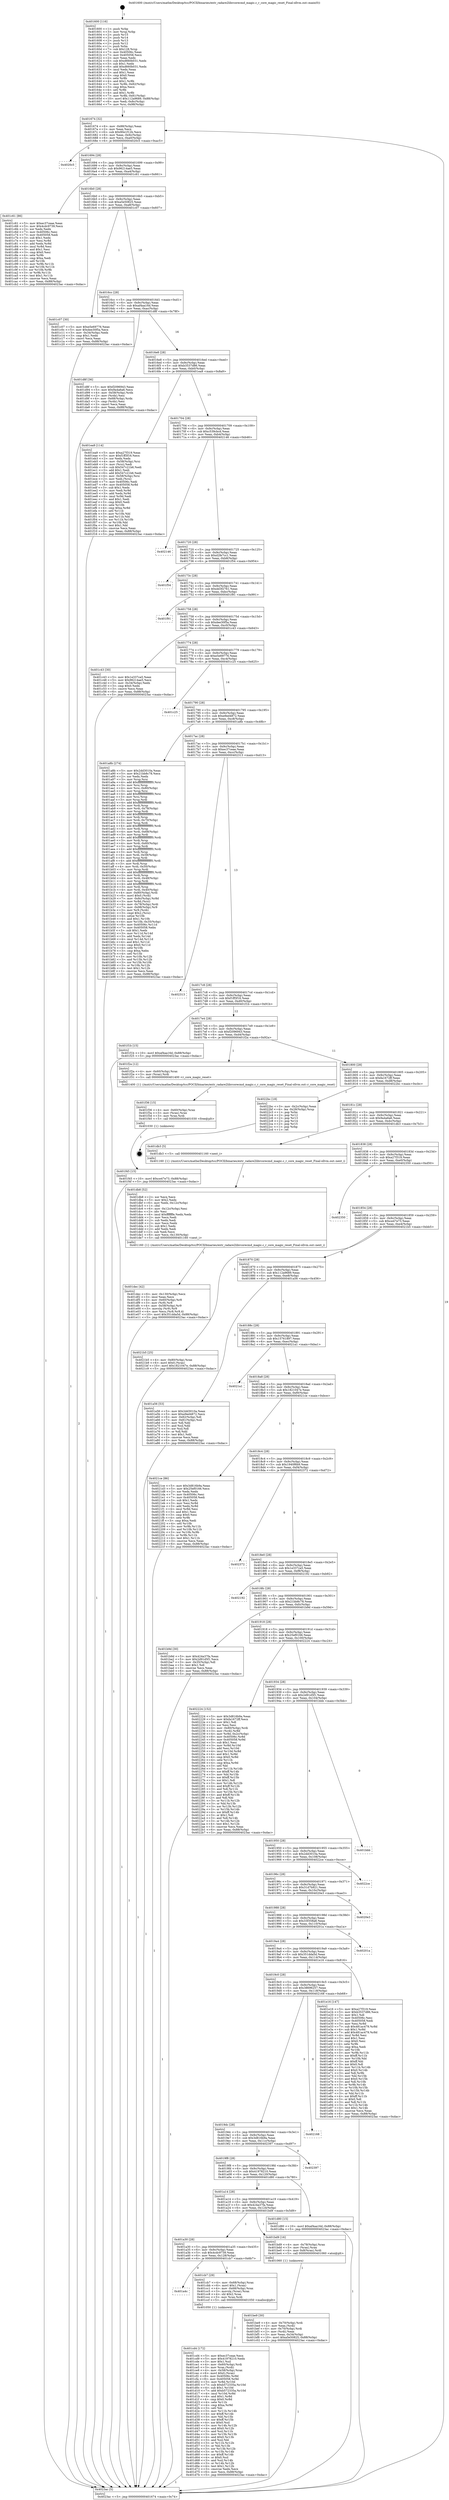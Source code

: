digraph "0x401600" {
  label = "0x401600 (/mnt/c/Users/mathe/Desktop/tcc/POCII/binaries/extr_radare2librcorecmd_magic.c_r_core_magic_reset_Final-ollvm.out::main(0))"
  labelloc = "t"
  node[shape=record]

  Entry [label="",width=0.3,height=0.3,shape=circle,fillcolor=black,style=filled]
  "0x401674" [label="{
     0x401674 [32]\l
     | [instrs]\l
     &nbsp;&nbsp;0x401674 \<+6\>: mov -0x88(%rbp),%eax\l
     &nbsp;&nbsp;0x40167a \<+2\>: mov %eax,%ecx\l
     &nbsp;&nbsp;0x40167c \<+6\>: sub $0x90e1f12b,%ecx\l
     &nbsp;&nbsp;0x401682 \<+6\>: mov %eax,-0x9c(%rbp)\l
     &nbsp;&nbsp;0x401688 \<+6\>: mov %ecx,-0xa0(%rbp)\l
     &nbsp;&nbsp;0x40168e \<+6\>: je 00000000004020c5 \<main+0xac5\>\l
  }"]
  "0x4020c5" [label="{
     0x4020c5\l
  }", style=dashed]
  "0x401694" [label="{
     0x401694 [28]\l
     | [instrs]\l
     &nbsp;&nbsp;0x401694 \<+5\>: jmp 0000000000401699 \<main+0x99\>\l
     &nbsp;&nbsp;0x401699 \<+6\>: mov -0x9c(%rbp),%eax\l
     &nbsp;&nbsp;0x40169f \<+5\>: sub $0x96214ae5,%eax\l
     &nbsp;&nbsp;0x4016a4 \<+6\>: mov %eax,-0xa4(%rbp)\l
     &nbsp;&nbsp;0x4016aa \<+6\>: je 0000000000401c61 \<main+0x661\>\l
  }"]
  Exit [label="",width=0.3,height=0.3,shape=circle,fillcolor=black,style=filled,peripheries=2]
  "0x401c61" [label="{
     0x401c61 [86]\l
     | [instrs]\l
     &nbsp;&nbsp;0x401c61 \<+5\>: mov $0xec37ceae,%eax\l
     &nbsp;&nbsp;0x401c66 \<+5\>: mov $0x4cdc9739,%ecx\l
     &nbsp;&nbsp;0x401c6b \<+2\>: xor %edx,%edx\l
     &nbsp;&nbsp;0x401c6d \<+7\>: mov 0x40506c,%esi\l
     &nbsp;&nbsp;0x401c74 \<+7\>: mov 0x405058,%edi\l
     &nbsp;&nbsp;0x401c7b \<+3\>: sub $0x1,%edx\l
     &nbsp;&nbsp;0x401c7e \<+3\>: mov %esi,%r8d\l
     &nbsp;&nbsp;0x401c81 \<+3\>: add %edx,%r8d\l
     &nbsp;&nbsp;0x401c84 \<+4\>: imul %r8d,%esi\l
     &nbsp;&nbsp;0x401c88 \<+3\>: and $0x1,%esi\l
     &nbsp;&nbsp;0x401c8b \<+3\>: cmp $0x0,%esi\l
     &nbsp;&nbsp;0x401c8e \<+4\>: sete %r9b\l
     &nbsp;&nbsp;0x401c92 \<+3\>: cmp $0xa,%edi\l
     &nbsp;&nbsp;0x401c95 \<+4\>: setl %r10b\l
     &nbsp;&nbsp;0x401c99 \<+3\>: mov %r9b,%r11b\l
     &nbsp;&nbsp;0x401c9c \<+3\>: and %r10b,%r11b\l
     &nbsp;&nbsp;0x401c9f \<+3\>: xor %r10b,%r9b\l
     &nbsp;&nbsp;0x401ca2 \<+3\>: or %r9b,%r11b\l
     &nbsp;&nbsp;0x401ca5 \<+4\>: test $0x1,%r11b\l
     &nbsp;&nbsp;0x401ca9 \<+3\>: cmovne %ecx,%eax\l
     &nbsp;&nbsp;0x401cac \<+6\>: mov %eax,-0x88(%rbp)\l
     &nbsp;&nbsp;0x401cb2 \<+5\>: jmp 00000000004023ac \<main+0xdac\>\l
  }"]
  "0x4016b0" [label="{
     0x4016b0 [28]\l
     | [instrs]\l
     &nbsp;&nbsp;0x4016b0 \<+5\>: jmp 00000000004016b5 \<main+0xb5\>\l
     &nbsp;&nbsp;0x4016b5 \<+6\>: mov -0x9c(%rbp),%eax\l
     &nbsp;&nbsp;0x4016bb \<+5\>: sub $0xa5e50825,%eax\l
     &nbsp;&nbsp;0x4016c0 \<+6\>: mov %eax,-0xa8(%rbp)\l
     &nbsp;&nbsp;0x4016c6 \<+6\>: je 0000000000401c07 \<main+0x607\>\l
  }"]
  "0x401f45" [label="{
     0x401f45 [15]\l
     | [instrs]\l
     &nbsp;&nbsp;0x401f45 \<+10\>: movl $0xce47e73,-0x88(%rbp)\l
     &nbsp;&nbsp;0x401f4f \<+5\>: jmp 00000000004023ac \<main+0xdac\>\l
  }"]
  "0x401c07" [label="{
     0x401c07 [30]\l
     | [instrs]\l
     &nbsp;&nbsp;0x401c07 \<+5\>: mov $0xe5e69776,%eax\l
     &nbsp;&nbsp;0x401c0c \<+5\>: mov $0xdee30f5a,%ecx\l
     &nbsp;&nbsp;0x401c11 \<+3\>: mov -0x34(%rbp),%edx\l
     &nbsp;&nbsp;0x401c14 \<+3\>: cmp $0x1,%edx\l
     &nbsp;&nbsp;0x401c17 \<+3\>: cmovl %ecx,%eax\l
     &nbsp;&nbsp;0x401c1a \<+6\>: mov %eax,-0x88(%rbp)\l
     &nbsp;&nbsp;0x401c20 \<+5\>: jmp 00000000004023ac \<main+0xdac\>\l
  }"]
  "0x4016cc" [label="{
     0x4016cc [28]\l
     | [instrs]\l
     &nbsp;&nbsp;0x4016cc \<+5\>: jmp 00000000004016d1 \<main+0xd1\>\l
     &nbsp;&nbsp;0x4016d1 \<+6\>: mov -0x9c(%rbp),%eax\l
     &nbsp;&nbsp;0x4016d7 \<+5\>: sub $0xaf4aa16d,%eax\l
     &nbsp;&nbsp;0x4016dc \<+6\>: mov %eax,-0xac(%rbp)\l
     &nbsp;&nbsp;0x4016e2 \<+6\>: je 0000000000401d8f \<main+0x78f\>\l
  }"]
  "0x401f36" [label="{
     0x401f36 [15]\l
     | [instrs]\l
     &nbsp;&nbsp;0x401f36 \<+4\>: mov -0x60(%rbp),%rax\l
     &nbsp;&nbsp;0x401f3a \<+3\>: mov (%rax),%rax\l
     &nbsp;&nbsp;0x401f3d \<+3\>: mov %rax,%rdi\l
     &nbsp;&nbsp;0x401f40 \<+5\>: call 0000000000401030 \<free@plt\>\l
     | [calls]\l
     &nbsp;&nbsp;0x401030 \{1\} (unknown)\l
  }"]
  "0x401d8f" [label="{
     0x401d8f [36]\l
     | [instrs]\l
     &nbsp;&nbsp;0x401d8f \<+5\>: mov $0xf2096943,%eax\l
     &nbsp;&nbsp;0x401d94 \<+5\>: mov $0x9a4a6a6,%ecx\l
     &nbsp;&nbsp;0x401d99 \<+4\>: mov -0x58(%rbp),%rdx\l
     &nbsp;&nbsp;0x401d9d \<+2\>: mov (%rdx),%esi\l
     &nbsp;&nbsp;0x401d9f \<+4\>: mov -0x68(%rbp),%rdx\l
     &nbsp;&nbsp;0x401da3 \<+2\>: cmp (%rdx),%esi\l
     &nbsp;&nbsp;0x401da5 \<+3\>: cmovl %ecx,%eax\l
     &nbsp;&nbsp;0x401da8 \<+6\>: mov %eax,-0x88(%rbp)\l
     &nbsp;&nbsp;0x401dae \<+5\>: jmp 00000000004023ac \<main+0xdac\>\l
  }"]
  "0x4016e8" [label="{
     0x4016e8 [28]\l
     | [instrs]\l
     &nbsp;&nbsp;0x4016e8 \<+5\>: jmp 00000000004016ed \<main+0xed\>\l
     &nbsp;&nbsp;0x4016ed \<+6\>: mov -0x9c(%rbp),%eax\l
     &nbsp;&nbsp;0x4016f3 \<+5\>: sub $0xb3537d86,%eax\l
     &nbsp;&nbsp;0x4016f8 \<+6\>: mov %eax,-0xb0(%rbp)\l
     &nbsp;&nbsp;0x4016fe \<+6\>: je 0000000000401ea9 \<main+0x8a9\>\l
  }"]
  "0x401dec" [label="{
     0x401dec [42]\l
     | [instrs]\l
     &nbsp;&nbsp;0x401dec \<+6\>: mov -0x130(%rbp),%ecx\l
     &nbsp;&nbsp;0x401df2 \<+3\>: imul %eax,%ecx\l
     &nbsp;&nbsp;0x401df5 \<+4\>: mov -0x60(%rbp),%r8\l
     &nbsp;&nbsp;0x401df9 \<+3\>: mov (%r8),%r8\l
     &nbsp;&nbsp;0x401dfc \<+4\>: mov -0x58(%rbp),%r9\l
     &nbsp;&nbsp;0x401e00 \<+3\>: movslq (%r9),%r9\l
     &nbsp;&nbsp;0x401e03 \<+4\>: mov %ecx,(%r8,%r9,4)\l
     &nbsp;&nbsp;0x401e07 \<+10\>: movl $0x351dda5d,-0x88(%rbp)\l
     &nbsp;&nbsp;0x401e11 \<+5\>: jmp 00000000004023ac \<main+0xdac\>\l
  }"]
  "0x401ea9" [label="{
     0x401ea9 [114]\l
     | [instrs]\l
     &nbsp;&nbsp;0x401ea9 \<+5\>: mov $0xa27f319,%eax\l
     &nbsp;&nbsp;0x401eae \<+5\>: mov $0xf1ff3f16,%ecx\l
     &nbsp;&nbsp;0x401eb3 \<+2\>: xor %edx,%edx\l
     &nbsp;&nbsp;0x401eb5 \<+4\>: mov -0x58(%rbp),%rsi\l
     &nbsp;&nbsp;0x401eb9 \<+2\>: mov (%rsi),%edi\l
     &nbsp;&nbsp;0x401ebb \<+6\>: sub $0x547c21b6,%edi\l
     &nbsp;&nbsp;0x401ec1 \<+3\>: add $0x1,%edi\l
     &nbsp;&nbsp;0x401ec4 \<+6\>: add $0x547c21b6,%edi\l
     &nbsp;&nbsp;0x401eca \<+4\>: mov -0x58(%rbp),%rsi\l
     &nbsp;&nbsp;0x401ece \<+2\>: mov %edi,(%rsi)\l
     &nbsp;&nbsp;0x401ed0 \<+7\>: mov 0x40506c,%edi\l
     &nbsp;&nbsp;0x401ed7 \<+8\>: mov 0x405058,%r8d\l
     &nbsp;&nbsp;0x401edf \<+3\>: sub $0x1,%edx\l
     &nbsp;&nbsp;0x401ee2 \<+3\>: mov %edi,%r9d\l
     &nbsp;&nbsp;0x401ee5 \<+3\>: add %edx,%r9d\l
     &nbsp;&nbsp;0x401ee8 \<+4\>: imul %r9d,%edi\l
     &nbsp;&nbsp;0x401eec \<+3\>: and $0x1,%edi\l
     &nbsp;&nbsp;0x401eef \<+3\>: cmp $0x0,%edi\l
     &nbsp;&nbsp;0x401ef2 \<+4\>: sete %r10b\l
     &nbsp;&nbsp;0x401ef6 \<+4\>: cmp $0xa,%r8d\l
     &nbsp;&nbsp;0x401efa \<+4\>: setl %r11b\l
     &nbsp;&nbsp;0x401efe \<+3\>: mov %r10b,%bl\l
     &nbsp;&nbsp;0x401f01 \<+3\>: and %r11b,%bl\l
     &nbsp;&nbsp;0x401f04 \<+3\>: xor %r11b,%r10b\l
     &nbsp;&nbsp;0x401f07 \<+3\>: or %r10b,%bl\l
     &nbsp;&nbsp;0x401f0a \<+3\>: test $0x1,%bl\l
     &nbsp;&nbsp;0x401f0d \<+3\>: cmovne %ecx,%eax\l
     &nbsp;&nbsp;0x401f10 \<+6\>: mov %eax,-0x88(%rbp)\l
     &nbsp;&nbsp;0x401f16 \<+5\>: jmp 00000000004023ac \<main+0xdac\>\l
  }"]
  "0x401704" [label="{
     0x401704 [28]\l
     | [instrs]\l
     &nbsp;&nbsp;0x401704 \<+5\>: jmp 0000000000401709 \<main+0x109\>\l
     &nbsp;&nbsp;0x401709 \<+6\>: mov -0x9c(%rbp),%eax\l
     &nbsp;&nbsp;0x40170f \<+5\>: sub $0xc539cbcd,%eax\l
     &nbsp;&nbsp;0x401714 \<+6\>: mov %eax,-0xb4(%rbp)\l
     &nbsp;&nbsp;0x40171a \<+6\>: je 0000000000402146 \<main+0xb46\>\l
  }"]
  "0x401db8" [label="{
     0x401db8 [52]\l
     | [instrs]\l
     &nbsp;&nbsp;0x401db8 \<+2\>: xor %ecx,%ecx\l
     &nbsp;&nbsp;0x401dba \<+5\>: mov $0x2,%edx\l
     &nbsp;&nbsp;0x401dbf \<+6\>: mov %edx,-0x12c(%rbp)\l
     &nbsp;&nbsp;0x401dc5 \<+1\>: cltd\l
     &nbsp;&nbsp;0x401dc6 \<+6\>: mov -0x12c(%rbp),%esi\l
     &nbsp;&nbsp;0x401dcc \<+2\>: idiv %esi\l
     &nbsp;&nbsp;0x401dce \<+6\>: imul $0xfffffffe,%edx,%edx\l
     &nbsp;&nbsp;0x401dd4 \<+2\>: mov %ecx,%edi\l
     &nbsp;&nbsp;0x401dd6 \<+2\>: sub %edx,%edi\l
     &nbsp;&nbsp;0x401dd8 \<+2\>: mov %ecx,%edx\l
     &nbsp;&nbsp;0x401dda \<+3\>: sub $0x1,%edx\l
     &nbsp;&nbsp;0x401ddd \<+2\>: add %edx,%edi\l
     &nbsp;&nbsp;0x401ddf \<+2\>: sub %edi,%ecx\l
     &nbsp;&nbsp;0x401de1 \<+6\>: mov %ecx,-0x130(%rbp)\l
     &nbsp;&nbsp;0x401de7 \<+5\>: call 0000000000401160 \<next_i\>\l
     | [calls]\l
     &nbsp;&nbsp;0x401160 \{1\} (/mnt/c/Users/mathe/Desktop/tcc/POCII/binaries/extr_radare2librcorecmd_magic.c_r_core_magic_reset_Final-ollvm.out::next_i)\l
  }"]
  "0x402146" [label="{
     0x402146\l
  }", style=dashed]
  "0x401720" [label="{
     0x401720 [28]\l
     | [instrs]\l
     &nbsp;&nbsp;0x401720 \<+5\>: jmp 0000000000401725 \<main+0x125\>\l
     &nbsp;&nbsp;0x401725 \<+6\>: mov -0x9c(%rbp),%eax\l
     &nbsp;&nbsp;0x40172b \<+5\>: sub $0xd2fe7cc1,%eax\l
     &nbsp;&nbsp;0x401730 \<+6\>: mov %eax,-0xb8(%rbp)\l
     &nbsp;&nbsp;0x401736 \<+6\>: je 0000000000401f54 \<main+0x954\>\l
  }"]
  "0x401cd4" [label="{
     0x401cd4 [172]\l
     | [instrs]\l
     &nbsp;&nbsp;0x401cd4 \<+5\>: mov $0xec37ceae,%ecx\l
     &nbsp;&nbsp;0x401cd9 \<+5\>: mov $0x41978210,%edx\l
     &nbsp;&nbsp;0x401cde \<+3\>: mov $0x1,%sil\l
     &nbsp;&nbsp;0x401ce1 \<+4\>: mov -0x60(%rbp),%rdi\l
     &nbsp;&nbsp;0x401ce5 \<+3\>: mov %rax,(%rdi)\l
     &nbsp;&nbsp;0x401ce8 \<+4\>: mov -0x58(%rbp),%rax\l
     &nbsp;&nbsp;0x401cec \<+6\>: movl $0x0,(%rax)\l
     &nbsp;&nbsp;0x401cf2 \<+8\>: mov 0x40506c,%r8d\l
     &nbsp;&nbsp;0x401cfa \<+8\>: mov 0x405058,%r9d\l
     &nbsp;&nbsp;0x401d02 \<+3\>: mov %r8d,%r10d\l
     &nbsp;&nbsp;0x401d05 \<+7\>: sub $0xb572335a,%r10d\l
     &nbsp;&nbsp;0x401d0c \<+4\>: sub $0x1,%r10d\l
     &nbsp;&nbsp;0x401d10 \<+7\>: add $0xb572335a,%r10d\l
     &nbsp;&nbsp;0x401d17 \<+4\>: imul %r10d,%r8d\l
     &nbsp;&nbsp;0x401d1b \<+4\>: and $0x1,%r8d\l
     &nbsp;&nbsp;0x401d1f \<+4\>: cmp $0x0,%r8d\l
     &nbsp;&nbsp;0x401d23 \<+4\>: sete %r11b\l
     &nbsp;&nbsp;0x401d27 \<+4\>: cmp $0xa,%r9d\l
     &nbsp;&nbsp;0x401d2b \<+3\>: setl %bl\l
     &nbsp;&nbsp;0x401d2e \<+3\>: mov %r11b,%r14b\l
     &nbsp;&nbsp;0x401d31 \<+4\>: xor $0xff,%r14b\l
     &nbsp;&nbsp;0x401d35 \<+3\>: mov %bl,%r15b\l
     &nbsp;&nbsp;0x401d38 \<+4\>: xor $0xff,%r15b\l
     &nbsp;&nbsp;0x401d3c \<+4\>: xor $0x0,%sil\l
     &nbsp;&nbsp;0x401d40 \<+3\>: mov %r14b,%r12b\l
     &nbsp;&nbsp;0x401d43 \<+4\>: and $0x0,%r12b\l
     &nbsp;&nbsp;0x401d47 \<+3\>: and %sil,%r11b\l
     &nbsp;&nbsp;0x401d4a \<+3\>: mov %r15b,%r13b\l
     &nbsp;&nbsp;0x401d4d \<+4\>: and $0x0,%r13b\l
     &nbsp;&nbsp;0x401d51 \<+3\>: and %sil,%bl\l
     &nbsp;&nbsp;0x401d54 \<+3\>: or %r11b,%r12b\l
     &nbsp;&nbsp;0x401d57 \<+3\>: or %bl,%r13b\l
     &nbsp;&nbsp;0x401d5a \<+3\>: xor %r13b,%r12b\l
     &nbsp;&nbsp;0x401d5d \<+3\>: or %r15b,%r14b\l
     &nbsp;&nbsp;0x401d60 \<+4\>: xor $0xff,%r14b\l
     &nbsp;&nbsp;0x401d64 \<+4\>: or $0x0,%sil\l
     &nbsp;&nbsp;0x401d68 \<+3\>: and %sil,%r14b\l
     &nbsp;&nbsp;0x401d6b \<+3\>: or %r14b,%r12b\l
     &nbsp;&nbsp;0x401d6e \<+4\>: test $0x1,%r12b\l
     &nbsp;&nbsp;0x401d72 \<+3\>: cmovne %edx,%ecx\l
     &nbsp;&nbsp;0x401d75 \<+6\>: mov %ecx,-0x88(%rbp)\l
     &nbsp;&nbsp;0x401d7b \<+5\>: jmp 00000000004023ac \<main+0xdac\>\l
  }"]
  "0x401f54" [label="{
     0x401f54\l
  }", style=dashed]
  "0x40173c" [label="{
     0x40173c [28]\l
     | [instrs]\l
     &nbsp;&nbsp;0x40173c \<+5\>: jmp 0000000000401741 \<main+0x141\>\l
     &nbsp;&nbsp;0x401741 \<+6\>: mov -0x9c(%rbp),%eax\l
     &nbsp;&nbsp;0x401747 \<+5\>: sub $0xdd3f2761,%eax\l
     &nbsp;&nbsp;0x40174c \<+6\>: mov %eax,-0xbc(%rbp)\l
     &nbsp;&nbsp;0x401752 \<+6\>: je 0000000000401f91 \<main+0x991\>\l
  }"]
  "0x401a4c" [label="{
     0x401a4c\l
  }", style=dashed]
  "0x401f91" [label="{
     0x401f91\l
  }", style=dashed]
  "0x401758" [label="{
     0x401758 [28]\l
     | [instrs]\l
     &nbsp;&nbsp;0x401758 \<+5\>: jmp 000000000040175d \<main+0x15d\>\l
     &nbsp;&nbsp;0x40175d \<+6\>: mov -0x9c(%rbp),%eax\l
     &nbsp;&nbsp;0x401763 \<+5\>: sub $0xdee30f5a,%eax\l
     &nbsp;&nbsp;0x401768 \<+6\>: mov %eax,-0xc0(%rbp)\l
     &nbsp;&nbsp;0x40176e \<+6\>: je 0000000000401c43 \<main+0x643\>\l
  }"]
  "0x401cb7" [label="{
     0x401cb7 [29]\l
     | [instrs]\l
     &nbsp;&nbsp;0x401cb7 \<+4\>: mov -0x68(%rbp),%rax\l
     &nbsp;&nbsp;0x401cbb \<+6\>: movl $0x1,(%rax)\l
     &nbsp;&nbsp;0x401cc1 \<+4\>: mov -0x68(%rbp),%rax\l
     &nbsp;&nbsp;0x401cc5 \<+3\>: movslq (%rax),%rax\l
     &nbsp;&nbsp;0x401cc8 \<+4\>: shl $0x2,%rax\l
     &nbsp;&nbsp;0x401ccc \<+3\>: mov %rax,%rdi\l
     &nbsp;&nbsp;0x401ccf \<+5\>: call 0000000000401050 \<malloc@plt\>\l
     | [calls]\l
     &nbsp;&nbsp;0x401050 \{1\} (unknown)\l
  }"]
  "0x401c43" [label="{
     0x401c43 [30]\l
     | [instrs]\l
     &nbsp;&nbsp;0x401c43 \<+5\>: mov $0x1e337ca5,%eax\l
     &nbsp;&nbsp;0x401c48 \<+5\>: mov $0x96214ae5,%ecx\l
     &nbsp;&nbsp;0x401c4d \<+3\>: mov -0x34(%rbp),%edx\l
     &nbsp;&nbsp;0x401c50 \<+3\>: cmp $0x0,%edx\l
     &nbsp;&nbsp;0x401c53 \<+3\>: cmove %ecx,%eax\l
     &nbsp;&nbsp;0x401c56 \<+6\>: mov %eax,-0x88(%rbp)\l
     &nbsp;&nbsp;0x401c5c \<+5\>: jmp 00000000004023ac \<main+0xdac\>\l
  }"]
  "0x401774" [label="{
     0x401774 [28]\l
     | [instrs]\l
     &nbsp;&nbsp;0x401774 \<+5\>: jmp 0000000000401779 \<main+0x179\>\l
     &nbsp;&nbsp;0x401779 \<+6\>: mov -0x9c(%rbp),%eax\l
     &nbsp;&nbsp;0x40177f \<+5\>: sub $0xe5e69776,%eax\l
     &nbsp;&nbsp;0x401784 \<+6\>: mov %eax,-0xc4(%rbp)\l
     &nbsp;&nbsp;0x40178a \<+6\>: je 0000000000401c25 \<main+0x625\>\l
  }"]
  "0x401be9" [label="{
     0x401be9 [30]\l
     | [instrs]\l
     &nbsp;&nbsp;0x401be9 \<+4\>: mov -0x70(%rbp),%rdi\l
     &nbsp;&nbsp;0x401bed \<+2\>: mov %eax,(%rdi)\l
     &nbsp;&nbsp;0x401bef \<+4\>: mov -0x70(%rbp),%rdi\l
     &nbsp;&nbsp;0x401bf3 \<+2\>: mov (%rdi),%eax\l
     &nbsp;&nbsp;0x401bf5 \<+3\>: mov %eax,-0x34(%rbp)\l
     &nbsp;&nbsp;0x401bf8 \<+10\>: movl $0xa5e50825,-0x88(%rbp)\l
     &nbsp;&nbsp;0x401c02 \<+5\>: jmp 00000000004023ac \<main+0xdac\>\l
  }"]
  "0x401c25" [label="{
     0x401c25\l
  }", style=dashed]
  "0x401790" [label="{
     0x401790 [28]\l
     | [instrs]\l
     &nbsp;&nbsp;0x401790 \<+5\>: jmp 0000000000401795 \<main+0x195\>\l
     &nbsp;&nbsp;0x401795 \<+6\>: mov -0x9c(%rbp),%eax\l
     &nbsp;&nbsp;0x40179b \<+5\>: sub $0xe9ed4872,%eax\l
     &nbsp;&nbsp;0x4017a0 \<+6\>: mov %eax,-0xc8(%rbp)\l
     &nbsp;&nbsp;0x4017a6 \<+6\>: je 0000000000401a8b \<main+0x48b\>\l
  }"]
  "0x401a30" [label="{
     0x401a30 [28]\l
     | [instrs]\l
     &nbsp;&nbsp;0x401a30 \<+5\>: jmp 0000000000401a35 \<main+0x435\>\l
     &nbsp;&nbsp;0x401a35 \<+6\>: mov -0x9c(%rbp),%eax\l
     &nbsp;&nbsp;0x401a3b \<+5\>: sub $0x4cdc9739,%eax\l
     &nbsp;&nbsp;0x401a40 \<+6\>: mov %eax,-0x128(%rbp)\l
     &nbsp;&nbsp;0x401a46 \<+6\>: je 0000000000401cb7 \<main+0x6b7\>\l
  }"]
  "0x401a8b" [label="{
     0x401a8b [274]\l
     | [instrs]\l
     &nbsp;&nbsp;0x401a8b \<+5\>: mov $0x2dd3010a,%eax\l
     &nbsp;&nbsp;0x401a90 \<+5\>: mov $0x21bb8c78,%ecx\l
     &nbsp;&nbsp;0x401a95 \<+2\>: xor %edx,%edx\l
     &nbsp;&nbsp;0x401a97 \<+3\>: mov %rsp,%rsi\l
     &nbsp;&nbsp;0x401a9a \<+4\>: add $0xfffffffffffffff0,%rsi\l
     &nbsp;&nbsp;0x401a9e \<+3\>: mov %rsi,%rsp\l
     &nbsp;&nbsp;0x401aa1 \<+4\>: mov %rsi,-0x80(%rbp)\l
     &nbsp;&nbsp;0x401aa5 \<+3\>: mov %rsp,%rsi\l
     &nbsp;&nbsp;0x401aa8 \<+4\>: add $0xfffffffffffffff0,%rsi\l
     &nbsp;&nbsp;0x401aac \<+3\>: mov %rsi,%rsp\l
     &nbsp;&nbsp;0x401aaf \<+3\>: mov %rsp,%rdi\l
     &nbsp;&nbsp;0x401ab2 \<+4\>: add $0xfffffffffffffff0,%rdi\l
     &nbsp;&nbsp;0x401ab6 \<+3\>: mov %rdi,%rsp\l
     &nbsp;&nbsp;0x401ab9 \<+4\>: mov %rdi,-0x78(%rbp)\l
     &nbsp;&nbsp;0x401abd \<+3\>: mov %rsp,%rdi\l
     &nbsp;&nbsp;0x401ac0 \<+4\>: add $0xfffffffffffffff0,%rdi\l
     &nbsp;&nbsp;0x401ac4 \<+3\>: mov %rdi,%rsp\l
     &nbsp;&nbsp;0x401ac7 \<+4\>: mov %rdi,-0x70(%rbp)\l
     &nbsp;&nbsp;0x401acb \<+3\>: mov %rsp,%rdi\l
     &nbsp;&nbsp;0x401ace \<+4\>: add $0xfffffffffffffff0,%rdi\l
     &nbsp;&nbsp;0x401ad2 \<+3\>: mov %rdi,%rsp\l
     &nbsp;&nbsp;0x401ad5 \<+4\>: mov %rdi,-0x68(%rbp)\l
     &nbsp;&nbsp;0x401ad9 \<+3\>: mov %rsp,%rdi\l
     &nbsp;&nbsp;0x401adc \<+4\>: add $0xfffffffffffffff0,%rdi\l
     &nbsp;&nbsp;0x401ae0 \<+3\>: mov %rdi,%rsp\l
     &nbsp;&nbsp;0x401ae3 \<+4\>: mov %rdi,-0x60(%rbp)\l
     &nbsp;&nbsp;0x401ae7 \<+3\>: mov %rsp,%rdi\l
     &nbsp;&nbsp;0x401aea \<+4\>: add $0xfffffffffffffff0,%rdi\l
     &nbsp;&nbsp;0x401aee \<+3\>: mov %rdi,%rsp\l
     &nbsp;&nbsp;0x401af1 \<+4\>: mov %rdi,-0x58(%rbp)\l
     &nbsp;&nbsp;0x401af5 \<+3\>: mov %rsp,%rdi\l
     &nbsp;&nbsp;0x401af8 \<+4\>: add $0xfffffffffffffff0,%rdi\l
     &nbsp;&nbsp;0x401afc \<+3\>: mov %rdi,%rsp\l
     &nbsp;&nbsp;0x401aff \<+4\>: mov %rdi,-0x50(%rbp)\l
     &nbsp;&nbsp;0x401b03 \<+3\>: mov %rsp,%rdi\l
     &nbsp;&nbsp;0x401b06 \<+4\>: add $0xfffffffffffffff0,%rdi\l
     &nbsp;&nbsp;0x401b0a \<+3\>: mov %rdi,%rsp\l
     &nbsp;&nbsp;0x401b0d \<+4\>: mov %rdi,-0x48(%rbp)\l
     &nbsp;&nbsp;0x401b11 \<+3\>: mov %rsp,%rdi\l
     &nbsp;&nbsp;0x401b14 \<+4\>: add $0xfffffffffffffff0,%rdi\l
     &nbsp;&nbsp;0x401b18 \<+3\>: mov %rdi,%rsp\l
     &nbsp;&nbsp;0x401b1b \<+4\>: mov %rdi,-0x40(%rbp)\l
     &nbsp;&nbsp;0x401b1f \<+4\>: mov -0x80(%rbp),%rdi\l
     &nbsp;&nbsp;0x401b23 \<+6\>: movl $0x0,(%rdi)\l
     &nbsp;&nbsp;0x401b29 \<+7\>: mov -0x8c(%rbp),%r8d\l
     &nbsp;&nbsp;0x401b30 \<+3\>: mov %r8d,(%rsi)\l
     &nbsp;&nbsp;0x401b33 \<+4\>: mov -0x78(%rbp),%rdi\l
     &nbsp;&nbsp;0x401b37 \<+7\>: mov -0x98(%rbp),%r9\l
     &nbsp;&nbsp;0x401b3e \<+3\>: mov %r9,(%rdi)\l
     &nbsp;&nbsp;0x401b41 \<+3\>: cmpl $0x2,(%rsi)\l
     &nbsp;&nbsp;0x401b44 \<+4\>: setne %r10b\l
     &nbsp;&nbsp;0x401b48 \<+4\>: and $0x1,%r10b\l
     &nbsp;&nbsp;0x401b4c \<+4\>: mov %r10b,-0x35(%rbp)\l
     &nbsp;&nbsp;0x401b50 \<+8\>: mov 0x40506c,%r11d\l
     &nbsp;&nbsp;0x401b58 \<+7\>: mov 0x405058,%ebx\l
     &nbsp;&nbsp;0x401b5f \<+3\>: sub $0x1,%edx\l
     &nbsp;&nbsp;0x401b62 \<+3\>: mov %r11d,%r14d\l
     &nbsp;&nbsp;0x401b65 \<+3\>: add %edx,%r14d\l
     &nbsp;&nbsp;0x401b68 \<+4\>: imul %r14d,%r11d\l
     &nbsp;&nbsp;0x401b6c \<+4\>: and $0x1,%r11d\l
     &nbsp;&nbsp;0x401b70 \<+4\>: cmp $0x0,%r11d\l
     &nbsp;&nbsp;0x401b74 \<+4\>: sete %r10b\l
     &nbsp;&nbsp;0x401b78 \<+3\>: cmp $0xa,%ebx\l
     &nbsp;&nbsp;0x401b7b \<+4\>: setl %r15b\l
     &nbsp;&nbsp;0x401b7f \<+3\>: mov %r10b,%r12b\l
     &nbsp;&nbsp;0x401b82 \<+3\>: and %r15b,%r12b\l
     &nbsp;&nbsp;0x401b85 \<+3\>: xor %r15b,%r10b\l
     &nbsp;&nbsp;0x401b88 \<+3\>: or %r10b,%r12b\l
     &nbsp;&nbsp;0x401b8b \<+4\>: test $0x1,%r12b\l
     &nbsp;&nbsp;0x401b8f \<+3\>: cmovne %ecx,%eax\l
     &nbsp;&nbsp;0x401b92 \<+6\>: mov %eax,-0x88(%rbp)\l
     &nbsp;&nbsp;0x401b98 \<+5\>: jmp 00000000004023ac \<main+0xdac\>\l
  }"]
  "0x4017ac" [label="{
     0x4017ac [28]\l
     | [instrs]\l
     &nbsp;&nbsp;0x4017ac \<+5\>: jmp 00000000004017b1 \<main+0x1b1\>\l
     &nbsp;&nbsp;0x4017b1 \<+6\>: mov -0x9c(%rbp),%eax\l
     &nbsp;&nbsp;0x4017b7 \<+5\>: sub $0xec37ceae,%eax\l
     &nbsp;&nbsp;0x4017bc \<+6\>: mov %eax,-0xcc(%rbp)\l
     &nbsp;&nbsp;0x4017c2 \<+6\>: je 0000000000402313 \<main+0xd13\>\l
  }"]
  "0x401bd9" [label="{
     0x401bd9 [16]\l
     | [instrs]\l
     &nbsp;&nbsp;0x401bd9 \<+4\>: mov -0x78(%rbp),%rax\l
     &nbsp;&nbsp;0x401bdd \<+3\>: mov (%rax),%rax\l
     &nbsp;&nbsp;0x401be0 \<+4\>: mov 0x8(%rax),%rdi\l
     &nbsp;&nbsp;0x401be4 \<+5\>: call 0000000000401060 \<atoi@plt\>\l
     | [calls]\l
     &nbsp;&nbsp;0x401060 \{1\} (unknown)\l
  }"]
  "0x402313" [label="{
     0x402313\l
  }", style=dashed]
  "0x4017c8" [label="{
     0x4017c8 [28]\l
     | [instrs]\l
     &nbsp;&nbsp;0x4017c8 \<+5\>: jmp 00000000004017cd \<main+0x1cd\>\l
     &nbsp;&nbsp;0x4017cd \<+6\>: mov -0x9c(%rbp),%eax\l
     &nbsp;&nbsp;0x4017d3 \<+5\>: sub $0xf1ff3f16,%eax\l
     &nbsp;&nbsp;0x4017d8 \<+6\>: mov %eax,-0xd0(%rbp)\l
     &nbsp;&nbsp;0x4017de \<+6\>: je 0000000000401f1b \<main+0x91b\>\l
  }"]
  "0x401a14" [label="{
     0x401a14 [28]\l
     | [instrs]\l
     &nbsp;&nbsp;0x401a14 \<+5\>: jmp 0000000000401a19 \<main+0x419\>\l
     &nbsp;&nbsp;0x401a19 \<+6\>: mov -0x9c(%rbp),%eax\l
     &nbsp;&nbsp;0x401a1f \<+5\>: sub $0x424a37fa,%eax\l
     &nbsp;&nbsp;0x401a24 \<+6\>: mov %eax,-0x124(%rbp)\l
     &nbsp;&nbsp;0x401a2a \<+6\>: je 0000000000401bd9 \<main+0x5d9\>\l
  }"]
  "0x401f1b" [label="{
     0x401f1b [15]\l
     | [instrs]\l
     &nbsp;&nbsp;0x401f1b \<+10\>: movl $0xaf4aa16d,-0x88(%rbp)\l
     &nbsp;&nbsp;0x401f25 \<+5\>: jmp 00000000004023ac \<main+0xdac\>\l
  }"]
  "0x4017e4" [label="{
     0x4017e4 [28]\l
     | [instrs]\l
     &nbsp;&nbsp;0x4017e4 \<+5\>: jmp 00000000004017e9 \<main+0x1e9\>\l
     &nbsp;&nbsp;0x4017e9 \<+6\>: mov -0x9c(%rbp),%eax\l
     &nbsp;&nbsp;0x4017ef \<+5\>: sub $0xf2096943,%eax\l
     &nbsp;&nbsp;0x4017f4 \<+6\>: mov %eax,-0xd4(%rbp)\l
     &nbsp;&nbsp;0x4017fa \<+6\>: je 0000000000401f2a \<main+0x92a\>\l
  }"]
  "0x401d80" [label="{
     0x401d80 [15]\l
     | [instrs]\l
     &nbsp;&nbsp;0x401d80 \<+10\>: movl $0xaf4aa16d,-0x88(%rbp)\l
     &nbsp;&nbsp;0x401d8a \<+5\>: jmp 00000000004023ac \<main+0xdac\>\l
  }"]
  "0x401f2a" [label="{
     0x401f2a [12]\l
     | [instrs]\l
     &nbsp;&nbsp;0x401f2a \<+4\>: mov -0x60(%rbp),%rax\l
     &nbsp;&nbsp;0x401f2e \<+3\>: mov (%rax),%rdi\l
     &nbsp;&nbsp;0x401f31 \<+5\>: call 0000000000401400 \<r_core_magic_reset\>\l
     | [calls]\l
     &nbsp;&nbsp;0x401400 \{1\} (/mnt/c/Users/mathe/Desktop/tcc/POCII/binaries/extr_radare2librcorecmd_magic.c_r_core_magic_reset_Final-ollvm.out::r_core_magic_reset)\l
  }"]
  "0x401800" [label="{
     0x401800 [28]\l
     | [instrs]\l
     &nbsp;&nbsp;0x401800 \<+5\>: jmp 0000000000401805 \<main+0x205\>\l
     &nbsp;&nbsp;0x401805 \<+6\>: mov -0x9c(%rbp),%eax\l
     &nbsp;&nbsp;0x40180b \<+5\>: sub $0xfa1672ff,%eax\l
     &nbsp;&nbsp;0x401810 \<+6\>: mov %eax,-0xd8(%rbp)\l
     &nbsp;&nbsp;0x401816 \<+6\>: je 00000000004022bc \<main+0xcbc\>\l
  }"]
  "0x4019f8" [label="{
     0x4019f8 [28]\l
     | [instrs]\l
     &nbsp;&nbsp;0x4019f8 \<+5\>: jmp 00000000004019fd \<main+0x3fd\>\l
     &nbsp;&nbsp;0x4019fd \<+6\>: mov -0x9c(%rbp),%eax\l
     &nbsp;&nbsp;0x401a03 \<+5\>: sub $0x41978210,%eax\l
     &nbsp;&nbsp;0x401a08 \<+6\>: mov %eax,-0x120(%rbp)\l
     &nbsp;&nbsp;0x401a0e \<+6\>: je 0000000000401d80 \<main+0x780\>\l
  }"]
  "0x4022bc" [label="{
     0x4022bc [18]\l
     | [instrs]\l
     &nbsp;&nbsp;0x4022bc \<+3\>: mov -0x2c(%rbp),%eax\l
     &nbsp;&nbsp;0x4022bf \<+4\>: lea -0x28(%rbp),%rsp\l
     &nbsp;&nbsp;0x4022c3 \<+1\>: pop %rbx\l
     &nbsp;&nbsp;0x4022c4 \<+2\>: pop %r12\l
     &nbsp;&nbsp;0x4022c6 \<+2\>: pop %r13\l
     &nbsp;&nbsp;0x4022c8 \<+2\>: pop %r14\l
     &nbsp;&nbsp;0x4022ca \<+2\>: pop %r15\l
     &nbsp;&nbsp;0x4022cc \<+1\>: pop %rbp\l
     &nbsp;&nbsp;0x4022cd \<+1\>: ret\l
  }"]
  "0x40181c" [label="{
     0x40181c [28]\l
     | [instrs]\l
     &nbsp;&nbsp;0x40181c \<+5\>: jmp 0000000000401821 \<main+0x221\>\l
     &nbsp;&nbsp;0x401821 \<+6\>: mov -0x9c(%rbp),%eax\l
     &nbsp;&nbsp;0x401827 \<+5\>: sub $0x9a4a6a6,%eax\l
     &nbsp;&nbsp;0x40182c \<+6\>: mov %eax,-0xdc(%rbp)\l
     &nbsp;&nbsp;0x401832 \<+6\>: je 0000000000401db3 \<main+0x7b3\>\l
  }"]
  "0x402397" [label="{
     0x402397\l
  }", style=dashed]
  "0x401db3" [label="{
     0x401db3 [5]\l
     | [instrs]\l
     &nbsp;&nbsp;0x401db3 \<+5\>: call 0000000000401160 \<next_i\>\l
     | [calls]\l
     &nbsp;&nbsp;0x401160 \{1\} (/mnt/c/Users/mathe/Desktop/tcc/POCII/binaries/extr_radare2librcorecmd_magic.c_r_core_magic_reset_Final-ollvm.out::next_i)\l
  }"]
  "0x401838" [label="{
     0x401838 [28]\l
     | [instrs]\l
     &nbsp;&nbsp;0x401838 \<+5\>: jmp 000000000040183d \<main+0x23d\>\l
     &nbsp;&nbsp;0x40183d \<+6\>: mov -0x9c(%rbp),%eax\l
     &nbsp;&nbsp;0x401843 \<+5\>: sub $0xa27f319,%eax\l
     &nbsp;&nbsp;0x401848 \<+6\>: mov %eax,-0xe0(%rbp)\l
     &nbsp;&nbsp;0x40184e \<+6\>: je 0000000000402350 \<main+0xd50\>\l
  }"]
  "0x4019dc" [label="{
     0x4019dc [28]\l
     | [instrs]\l
     &nbsp;&nbsp;0x4019dc \<+5\>: jmp 00000000004019e1 \<main+0x3e1\>\l
     &nbsp;&nbsp;0x4019e1 \<+6\>: mov -0x9c(%rbp),%eax\l
     &nbsp;&nbsp;0x4019e7 \<+5\>: sub $0x3d816b9a,%eax\l
     &nbsp;&nbsp;0x4019ec \<+6\>: mov %eax,-0x11c(%rbp)\l
     &nbsp;&nbsp;0x4019f2 \<+6\>: je 0000000000402397 \<main+0xd97\>\l
  }"]
  "0x402350" [label="{
     0x402350\l
  }", style=dashed]
  "0x401854" [label="{
     0x401854 [28]\l
     | [instrs]\l
     &nbsp;&nbsp;0x401854 \<+5\>: jmp 0000000000401859 \<main+0x259\>\l
     &nbsp;&nbsp;0x401859 \<+6\>: mov -0x9c(%rbp),%eax\l
     &nbsp;&nbsp;0x40185f \<+5\>: sub $0xce47e73,%eax\l
     &nbsp;&nbsp;0x401864 \<+6\>: mov %eax,-0xe4(%rbp)\l
     &nbsp;&nbsp;0x40186a \<+6\>: je 00000000004021b5 \<main+0xbb5\>\l
  }"]
  "0x402168" [label="{
     0x402168\l
  }", style=dashed]
  "0x4021b5" [label="{
     0x4021b5 [25]\l
     | [instrs]\l
     &nbsp;&nbsp;0x4021b5 \<+4\>: mov -0x80(%rbp),%rax\l
     &nbsp;&nbsp;0x4021b9 \<+6\>: movl $0x0,(%rax)\l
     &nbsp;&nbsp;0x4021bf \<+10\>: movl $0x1821047e,-0x88(%rbp)\l
     &nbsp;&nbsp;0x4021c9 \<+5\>: jmp 00000000004023ac \<main+0xdac\>\l
  }"]
  "0x401870" [label="{
     0x401870 [28]\l
     | [instrs]\l
     &nbsp;&nbsp;0x401870 \<+5\>: jmp 0000000000401875 \<main+0x275\>\l
     &nbsp;&nbsp;0x401875 \<+6\>: mov -0x9c(%rbp),%eax\l
     &nbsp;&nbsp;0x40187b \<+5\>: sub $0x112a9689,%eax\l
     &nbsp;&nbsp;0x401880 \<+6\>: mov %eax,-0xe8(%rbp)\l
     &nbsp;&nbsp;0x401886 \<+6\>: je 0000000000401a56 \<main+0x456\>\l
  }"]
  "0x4019c0" [label="{
     0x4019c0 [28]\l
     | [instrs]\l
     &nbsp;&nbsp;0x4019c0 \<+5\>: jmp 00000000004019c5 \<main+0x3c5\>\l
     &nbsp;&nbsp;0x4019c5 \<+6\>: mov -0x9c(%rbp),%eax\l
     &nbsp;&nbsp;0x4019cb \<+5\>: sub $0x38696257,%eax\l
     &nbsp;&nbsp;0x4019d0 \<+6\>: mov %eax,-0x118(%rbp)\l
     &nbsp;&nbsp;0x4019d6 \<+6\>: je 0000000000402168 \<main+0xb68\>\l
  }"]
  "0x401a56" [label="{
     0x401a56 [53]\l
     | [instrs]\l
     &nbsp;&nbsp;0x401a56 \<+5\>: mov $0x2dd3010a,%eax\l
     &nbsp;&nbsp;0x401a5b \<+5\>: mov $0xe9ed4872,%ecx\l
     &nbsp;&nbsp;0x401a60 \<+6\>: mov -0x82(%rbp),%dl\l
     &nbsp;&nbsp;0x401a66 \<+7\>: mov -0x81(%rbp),%sil\l
     &nbsp;&nbsp;0x401a6d \<+3\>: mov %dl,%dil\l
     &nbsp;&nbsp;0x401a70 \<+3\>: and %sil,%dil\l
     &nbsp;&nbsp;0x401a73 \<+3\>: xor %sil,%dl\l
     &nbsp;&nbsp;0x401a76 \<+3\>: or %dl,%dil\l
     &nbsp;&nbsp;0x401a79 \<+4\>: test $0x1,%dil\l
     &nbsp;&nbsp;0x401a7d \<+3\>: cmovne %ecx,%eax\l
     &nbsp;&nbsp;0x401a80 \<+6\>: mov %eax,-0x88(%rbp)\l
     &nbsp;&nbsp;0x401a86 \<+5\>: jmp 00000000004023ac \<main+0xdac\>\l
  }"]
  "0x40188c" [label="{
     0x40188c [28]\l
     | [instrs]\l
     &nbsp;&nbsp;0x40188c \<+5\>: jmp 0000000000401891 \<main+0x291\>\l
     &nbsp;&nbsp;0x401891 \<+6\>: mov -0x9c(%rbp),%eax\l
     &nbsp;&nbsp;0x401897 \<+5\>: sub $0x15761897,%eax\l
     &nbsp;&nbsp;0x40189c \<+6\>: mov %eax,-0xec(%rbp)\l
     &nbsp;&nbsp;0x4018a2 \<+6\>: je 00000000004021a1 \<main+0xba1\>\l
  }"]
  "0x4023ac" [label="{
     0x4023ac [5]\l
     | [instrs]\l
     &nbsp;&nbsp;0x4023ac \<+5\>: jmp 0000000000401674 \<main+0x74\>\l
  }"]
  "0x401600" [label="{
     0x401600 [116]\l
     | [instrs]\l
     &nbsp;&nbsp;0x401600 \<+1\>: push %rbp\l
     &nbsp;&nbsp;0x401601 \<+3\>: mov %rsp,%rbp\l
     &nbsp;&nbsp;0x401604 \<+2\>: push %r15\l
     &nbsp;&nbsp;0x401606 \<+2\>: push %r14\l
     &nbsp;&nbsp;0x401608 \<+2\>: push %r13\l
     &nbsp;&nbsp;0x40160a \<+2\>: push %r12\l
     &nbsp;&nbsp;0x40160c \<+1\>: push %rbx\l
     &nbsp;&nbsp;0x40160d \<+7\>: sub $0x128,%rsp\l
     &nbsp;&nbsp;0x401614 \<+7\>: mov 0x40506c,%eax\l
     &nbsp;&nbsp;0x40161b \<+7\>: mov 0x405058,%ecx\l
     &nbsp;&nbsp;0x401622 \<+2\>: mov %eax,%edx\l
     &nbsp;&nbsp;0x401624 \<+6\>: sub $0xd660b031,%edx\l
     &nbsp;&nbsp;0x40162a \<+3\>: sub $0x1,%edx\l
     &nbsp;&nbsp;0x40162d \<+6\>: add $0xd660b031,%edx\l
     &nbsp;&nbsp;0x401633 \<+3\>: imul %edx,%eax\l
     &nbsp;&nbsp;0x401636 \<+3\>: and $0x1,%eax\l
     &nbsp;&nbsp;0x401639 \<+3\>: cmp $0x0,%eax\l
     &nbsp;&nbsp;0x40163c \<+4\>: sete %r8b\l
     &nbsp;&nbsp;0x401640 \<+4\>: and $0x1,%r8b\l
     &nbsp;&nbsp;0x401644 \<+7\>: mov %r8b,-0x82(%rbp)\l
     &nbsp;&nbsp;0x40164b \<+3\>: cmp $0xa,%ecx\l
     &nbsp;&nbsp;0x40164e \<+4\>: setl %r8b\l
     &nbsp;&nbsp;0x401652 \<+4\>: and $0x1,%r8b\l
     &nbsp;&nbsp;0x401656 \<+7\>: mov %r8b,-0x81(%rbp)\l
     &nbsp;&nbsp;0x40165d \<+10\>: movl $0x112a9689,-0x88(%rbp)\l
     &nbsp;&nbsp;0x401667 \<+6\>: mov %edi,-0x8c(%rbp)\l
     &nbsp;&nbsp;0x40166d \<+7\>: mov %rsi,-0x98(%rbp)\l
  }"]
  "0x401e16" [label="{
     0x401e16 [147]\l
     | [instrs]\l
     &nbsp;&nbsp;0x401e16 \<+5\>: mov $0xa27f319,%eax\l
     &nbsp;&nbsp;0x401e1b \<+5\>: mov $0xb3537d86,%ecx\l
     &nbsp;&nbsp;0x401e20 \<+2\>: mov $0x1,%dl\l
     &nbsp;&nbsp;0x401e22 \<+7\>: mov 0x40506c,%esi\l
     &nbsp;&nbsp;0x401e29 \<+7\>: mov 0x405058,%edi\l
     &nbsp;&nbsp;0x401e30 \<+3\>: mov %esi,%r8d\l
     &nbsp;&nbsp;0x401e33 \<+7\>: sub $0x481ac479,%r8d\l
     &nbsp;&nbsp;0x401e3a \<+4\>: sub $0x1,%r8d\l
     &nbsp;&nbsp;0x401e3e \<+7\>: add $0x481ac479,%r8d\l
     &nbsp;&nbsp;0x401e45 \<+4\>: imul %r8d,%esi\l
     &nbsp;&nbsp;0x401e49 \<+3\>: and $0x1,%esi\l
     &nbsp;&nbsp;0x401e4c \<+3\>: cmp $0x0,%esi\l
     &nbsp;&nbsp;0x401e4f \<+4\>: sete %r9b\l
     &nbsp;&nbsp;0x401e53 \<+3\>: cmp $0xa,%edi\l
     &nbsp;&nbsp;0x401e56 \<+4\>: setl %r10b\l
     &nbsp;&nbsp;0x401e5a \<+3\>: mov %r9b,%r11b\l
     &nbsp;&nbsp;0x401e5d \<+4\>: xor $0xff,%r11b\l
     &nbsp;&nbsp;0x401e61 \<+3\>: mov %r10b,%bl\l
     &nbsp;&nbsp;0x401e64 \<+3\>: xor $0xff,%bl\l
     &nbsp;&nbsp;0x401e67 \<+3\>: xor $0x0,%dl\l
     &nbsp;&nbsp;0x401e6a \<+3\>: mov %r11b,%r14b\l
     &nbsp;&nbsp;0x401e6d \<+4\>: and $0x0,%r14b\l
     &nbsp;&nbsp;0x401e71 \<+3\>: and %dl,%r9b\l
     &nbsp;&nbsp;0x401e74 \<+3\>: mov %bl,%r15b\l
     &nbsp;&nbsp;0x401e77 \<+4\>: and $0x0,%r15b\l
     &nbsp;&nbsp;0x401e7b \<+3\>: and %dl,%r10b\l
     &nbsp;&nbsp;0x401e7e \<+3\>: or %r9b,%r14b\l
     &nbsp;&nbsp;0x401e81 \<+3\>: or %r10b,%r15b\l
     &nbsp;&nbsp;0x401e84 \<+3\>: xor %r15b,%r14b\l
     &nbsp;&nbsp;0x401e87 \<+3\>: or %bl,%r11b\l
     &nbsp;&nbsp;0x401e8a \<+4\>: xor $0xff,%r11b\l
     &nbsp;&nbsp;0x401e8e \<+3\>: or $0x0,%dl\l
     &nbsp;&nbsp;0x401e91 \<+3\>: and %dl,%r11b\l
     &nbsp;&nbsp;0x401e94 \<+3\>: or %r11b,%r14b\l
     &nbsp;&nbsp;0x401e97 \<+4\>: test $0x1,%r14b\l
     &nbsp;&nbsp;0x401e9b \<+3\>: cmovne %ecx,%eax\l
     &nbsp;&nbsp;0x401e9e \<+6\>: mov %eax,-0x88(%rbp)\l
     &nbsp;&nbsp;0x401ea4 \<+5\>: jmp 00000000004023ac \<main+0xdac\>\l
  }"]
  "0x4019a4" [label="{
     0x4019a4 [28]\l
     | [instrs]\l
     &nbsp;&nbsp;0x4019a4 \<+5\>: jmp 00000000004019a9 \<main+0x3a9\>\l
     &nbsp;&nbsp;0x4019a9 \<+6\>: mov -0x9c(%rbp),%eax\l
     &nbsp;&nbsp;0x4019af \<+5\>: sub $0x351dda5d,%eax\l
     &nbsp;&nbsp;0x4019b4 \<+6\>: mov %eax,-0x114(%rbp)\l
     &nbsp;&nbsp;0x4019ba \<+6\>: je 0000000000401e16 \<main+0x816\>\l
  }"]
  "0x4021a1" [label="{
     0x4021a1\l
  }", style=dashed]
  "0x4018a8" [label="{
     0x4018a8 [28]\l
     | [instrs]\l
     &nbsp;&nbsp;0x4018a8 \<+5\>: jmp 00000000004018ad \<main+0x2ad\>\l
     &nbsp;&nbsp;0x4018ad \<+6\>: mov -0x9c(%rbp),%eax\l
     &nbsp;&nbsp;0x4018b3 \<+5\>: sub $0x1821047e,%eax\l
     &nbsp;&nbsp;0x4018b8 \<+6\>: mov %eax,-0xf0(%rbp)\l
     &nbsp;&nbsp;0x4018be \<+6\>: je 00000000004021ce \<main+0xbce\>\l
  }"]
  "0x40201a" [label="{
     0x40201a\l
  }", style=dashed]
  "0x4021ce" [label="{
     0x4021ce [86]\l
     | [instrs]\l
     &nbsp;&nbsp;0x4021ce \<+5\>: mov $0x3d816b9a,%eax\l
     &nbsp;&nbsp;0x4021d3 \<+5\>: mov $0x25ef0166,%ecx\l
     &nbsp;&nbsp;0x4021d8 \<+2\>: xor %edx,%edx\l
     &nbsp;&nbsp;0x4021da \<+7\>: mov 0x40506c,%esi\l
     &nbsp;&nbsp;0x4021e1 \<+7\>: mov 0x405058,%edi\l
     &nbsp;&nbsp;0x4021e8 \<+3\>: sub $0x1,%edx\l
     &nbsp;&nbsp;0x4021eb \<+3\>: mov %esi,%r8d\l
     &nbsp;&nbsp;0x4021ee \<+3\>: add %edx,%r8d\l
     &nbsp;&nbsp;0x4021f1 \<+4\>: imul %r8d,%esi\l
     &nbsp;&nbsp;0x4021f5 \<+3\>: and $0x1,%esi\l
     &nbsp;&nbsp;0x4021f8 \<+3\>: cmp $0x0,%esi\l
     &nbsp;&nbsp;0x4021fb \<+4\>: sete %r9b\l
     &nbsp;&nbsp;0x4021ff \<+3\>: cmp $0xa,%edi\l
     &nbsp;&nbsp;0x402202 \<+4\>: setl %r10b\l
     &nbsp;&nbsp;0x402206 \<+3\>: mov %r9b,%r11b\l
     &nbsp;&nbsp;0x402209 \<+3\>: and %r10b,%r11b\l
     &nbsp;&nbsp;0x40220c \<+3\>: xor %r10b,%r9b\l
     &nbsp;&nbsp;0x40220f \<+3\>: or %r9b,%r11b\l
     &nbsp;&nbsp;0x402212 \<+4\>: test $0x1,%r11b\l
     &nbsp;&nbsp;0x402216 \<+3\>: cmovne %ecx,%eax\l
     &nbsp;&nbsp;0x402219 \<+6\>: mov %eax,-0x88(%rbp)\l
     &nbsp;&nbsp;0x40221f \<+5\>: jmp 00000000004023ac \<main+0xdac\>\l
  }"]
  "0x4018c4" [label="{
     0x4018c4 [28]\l
     | [instrs]\l
     &nbsp;&nbsp;0x4018c4 \<+5\>: jmp 00000000004018c9 \<main+0x2c9\>\l
     &nbsp;&nbsp;0x4018c9 \<+6\>: mov -0x9c(%rbp),%eax\l
     &nbsp;&nbsp;0x4018cf \<+5\>: sub $0x1940f6b9,%eax\l
     &nbsp;&nbsp;0x4018d4 \<+6\>: mov %eax,-0xf4(%rbp)\l
     &nbsp;&nbsp;0x4018da \<+6\>: je 0000000000402372 \<main+0xd72\>\l
  }"]
  "0x401988" [label="{
     0x401988 [28]\l
     | [instrs]\l
     &nbsp;&nbsp;0x401988 \<+5\>: jmp 000000000040198d \<main+0x38d\>\l
     &nbsp;&nbsp;0x40198d \<+6\>: mov -0x9c(%rbp),%eax\l
     &nbsp;&nbsp;0x401993 \<+5\>: sub $0x33f358a8,%eax\l
     &nbsp;&nbsp;0x401998 \<+6\>: mov %eax,-0x110(%rbp)\l
     &nbsp;&nbsp;0x40199e \<+6\>: je 000000000040201a \<main+0xa1a\>\l
  }"]
  "0x402372" [label="{
     0x402372\l
  }", style=dashed]
  "0x4018e0" [label="{
     0x4018e0 [28]\l
     | [instrs]\l
     &nbsp;&nbsp;0x4018e0 \<+5\>: jmp 00000000004018e5 \<main+0x2e5\>\l
     &nbsp;&nbsp;0x4018e5 \<+6\>: mov -0x9c(%rbp),%eax\l
     &nbsp;&nbsp;0x4018eb \<+5\>: sub $0x1e337ca5,%eax\l
     &nbsp;&nbsp;0x4018f0 \<+6\>: mov %eax,-0xf8(%rbp)\l
     &nbsp;&nbsp;0x4018f6 \<+6\>: je 0000000000402192 \<main+0xb92\>\l
  }"]
  "0x4020e3" [label="{
     0x4020e3\l
  }", style=dashed]
  "0x402192" [label="{
     0x402192\l
  }", style=dashed]
  "0x4018fc" [label="{
     0x4018fc [28]\l
     | [instrs]\l
     &nbsp;&nbsp;0x4018fc \<+5\>: jmp 0000000000401901 \<main+0x301\>\l
     &nbsp;&nbsp;0x401901 \<+6\>: mov -0x9c(%rbp),%eax\l
     &nbsp;&nbsp;0x401907 \<+5\>: sub $0x21bb8c78,%eax\l
     &nbsp;&nbsp;0x40190c \<+6\>: mov %eax,-0xfc(%rbp)\l
     &nbsp;&nbsp;0x401912 \<+6\>: je 0000000000401b9d \<main+0x59d\>\l
  }"]
  "0x40196c" [label="{
     0x40196c [28]\l
     | [instrs]\l
     &nbsp;&nbsp;0x40196c \<+5\>: jmp 0000000000401971 \<main+0x371\>\l
     &nbsp;&nbsp;0x401971 \<+6\>: mov -0x9c(%rbp),%eax\l
     &nbsp;&nbsp;0x401977 \<+5\>: sub $0x31d7b921,%eax\l
     &nbsp;&nbsp;0x40197c \<+6\>: mov %eax,-0x10c(%rbp)\l
     &nbsp;&nbsp;0x401982 \<+6\>: je 00000000004020e3 \<main+0xae3\>\l
  }"]
  "0x401b9d" [label="{
     0x401b9d [30]\l
     | [instrs]\l
     &nbsp;&nbsp;0x401b9d \<+5\>: mov $0x424a37fa,%eax\l
     &nbsp;&nbsp;0x401ba2 \<+5\>: mov $0x2d91d5f1,%ecx\l
     &nbsp;&nbsp;0x401ba7 \<+3\>: mov -0x35(%rbp),%dl\l
     &nbsp;&nbsp;0x401baa \<+3\>: test $0x1,%dl\l
     &nbsp;&nbsp;0x401bad \<+3\>: cmovne %ecx,%eax\l
     &nbsp;&nbsp;0x401bb0 \<+6\>: mov %eax,-0x88(%rbp)\l
     &nbsp;&nbsp;0x401bb6 \<+5\>: jmp 00000000004023ac \<main+0xdac\>\l
  }"]
  "0x401918" [label="{
     0x401918 [28]\l
     | [instrs]\l
     &nbsp;&nbsp;0x401918 \<+5\>: jmp 000000000040191d \<main+0x31d\>\l
     &nbsp;&nbsp;0x40191d \<+6\>: mov -0x9c(%rbp),%eax\l
     &nbsp;&nbsp;0x401923 \<+5\>: sub $0x25ef0166,%eax\l
     &nbsp;&nbsp;0x401928 \<+6\>: mov %eax,-0x100(%rbp)\l
     &nbsp;&nbsp;0x40192e \<+6\>: je 0000000000402224 \<main+0xc24\>\l
  }"]
  "0x4022ce" [label="{
     0x4022ce\l
  }", style=dashed]
  "0x402224" [label="{
     0x402224 [152]\l
     | [instrs]\l
     &nbsp;&nbsp;0x402224 \<+5\>: mov $0x3d816b9a,%eax\l
     &nbsp;&nbsp;0x402229 \<+5\>: mov $0xfa1672ff,%ecx\l
     &nbsp;&nbsp;0x40222e \<+2\>: mov $0x1,%dl\l
     &nbsp;&nbsp;0x402230 \<+2\>: xor %esi,%esi\l
     &nbsp;&nbsp;0x402232 \<+4\>: mov -0x80(%rbp),%rdi\l
     &nbsp;&nbsp;0x402236 \<+3\>: mov (%rdi),%r8d\l
     &nbsp;&nbsp;0x402239 \<+4\>: mov %r8d,-0x2c(%rbp)\l
     &nbsp;&nbsp;0x40223d \<+8\>: mov 0x40506c,%r8d\l
     &nbsp;&nbsp;0x402245 \<+8\>: mov 0x405058,%r9d\l
     &nbsp;&nbsp;0x40224d \<+3\>: sub $0x1,%esi\l
     &nbsp;&nbsp;0x402250 \<+3\>: mov %r8d,%r10d\l
     &nbsp;&nbsp;0x402253 \<+3\>: add %esi,%r10d\l
     &nbsp;&nbsp;0x402256 \<+4\>: imul %r10d,%r8d\l
     &nbsp;&nbsp;0x40225a \<+4\>: and $0x1,%r8d\l
     &nbsp;&nbsp;0x40225e \<+4\>: cmp $0x0,%r8d\l
     &nbsp;&nbsp;0x402262 \<+4\>: sete %r11b\l
     &nbsp;&nbsp;0x402266 \<+4\>: cmp $0xa,%r9d\l
     &nbsp;&nbsp;0x40226a \<+3\>: setl %bl\l
     &nbsp;&nbsp;0x40226d \<+3\>: mov %r11b,%r14b\l
     &nbsp;&nbsp;0x402270 \<+4\>: xor $0xff,%r14b\l
     &nbsp;&nbsp;0x402274 \<+3\>: mov %bl,%r15b\l
     &nbsp;&nbsp;0x402277 \<+4\>: xor $0xff,%r15b\l
     &nbsp;&nbsp;0x40227b \<+3\>: xor $0x1,%dl\l
     &nbsp;&nbsp;0x40227e \<+3\>: mov %r14b,%r12b\l
     &nbsp;&nbsp;0x402281 \<+4\>: and $0xff,%r12b\l
     &nbsp;&nbsp;0x402285 \<+3\>: and %dl,%r11b\l
     &nbsp;&nbsp;0x402288 \<+3\>: mov %r15b,%r13b\l
     &nbsp;&nbsp;0x40228b \<+4\>: and $0xff,%r13b\l
     &nbsp;&nbsp;0x40228f \<+2\>: and %dl,%bl\l
     &nbsp;&nbsp;0x402291 \<+3\>: or %r11b,%r12b\l
     &nbsp;&nbsp;0x402294 \<+3\>: or %bl,%r13b\l
     &nbsp;&nbsp;0x402297 \<+3\>: xor %r13b,%r12b\l
     &nbsp;&nbsp;0x40229a \<+3\>: or %r15b,%r14b\l
     &nbsp;&nbsp;0x40229d \<+4\>: xor $0xff,%r14b\l
     &nbsp;&nbsp;0x4022a1 \<+3\>: or $0x1,%dl\l
     &nbsp;&nbsp;0x4022a4 \<+3\>: and %dl,%r14b\l
     &nbsp;&nbsp;0x4022a7 \<+3\>: or %r14b,%r12b\l
     &nbsp;&nbsp;0x4022aa \<+4\>: test $0x1,%r12b\l
     &nbsp;&nbsp;0x4022ae \<+3\>: cmovne %ecx,%eax\l
     &nbsp;&nbsp;0x4022b1 \<+6\>: mov %eax,-0x88(%rbp)\l
     &nbsp;&nbsp;0x4022b7 \<+5\>: jmp 00000000004023ac \<main+0xdac\>\l
  }"]
  "0x401934" [label="{
     0x401934 [28]\l
     | [instrs]\l
     &nbsp;&nbsp;0x401934 \<+5\>: jmp 0000000000401939 \<main+0x339\>\l
     &nbsp;&nbsp;0x401939 \<+6\>: mov -0x9c(%rbp),%eax\l
     &nbsp;&nbsp;0x40193f \<+5\>: sub $0x2d91d5f1,%eax\l
     &nbsp;&nbsp;0x401944 \<+6\>: mov %eax,-0x104(%rbp)\l
     &nbsp;&nbsp;0x40194a \<+6\>: je 0000000000401bbb \<main+0x5bb\>\l
  }"]
  "0x401950" [label="{
     0x401950 [28]\l
     | [instrs]\l
     &nbsp;&nbsp;0x401950 \<+5\>: jmp 0000000000401955 \<main+0x355\>\l
     &nbsp;&nbsp;0x401955 \<+6\>: mov -0x9c(%rbp),%eax\l
     &nbsp;&nbsp;0x40195b \<+5\>: sub $0x2dd3010a,%eax\l
     &nbsp;&nbsp;0x401960 \<+6\>: mov %eax,-0x108(%rbp)\l
     &nbsp;&nbsp;0x401966 \<+6\>: je 00000000004022ce \<main+0xcce\>\l
  }"]
  "0x401bbb" [label="{
     0x401bbb\l
  }", style=dashed]
  Entry -> "0x401600" [label=" 1"]
  "0x401674" -> "0x4020c5" [label=" 0"]
  "0x401674" -> "0x401694" [label=" 20"]
  "0x4022bc" -> Exit [label=" 1"]
  "0x401694" -> "0x401c61" [label=" 1"]
  "0x401694" -> "0x4016b0" [label=" 19"]
  "0x402224" -> "0x4023ac" [label=" 1"]
  "0x4016b0" -> "0x401c07" [label=" 1"]
  "0x4016b0" -> "0x4016cc" [label=" 18"]
  "0x4021ce" -> "0x4023ac" [label=" 1"]
  "0x4016cc" -> "0x401d8f" [label=" 2"]
  "0x4016cc" -> "0x4016e8" [label=" 16"]
  "0x4021b5" -> "0x4023ac" [label=" 1"]
  "0x4016e8" -> "0x401ea9" [label=" 1"]
  "0x4016e8" -> "0x401704" [label=" 15"]
  "0x401f45" -> "0x4023ac" [label=" 1"]
  "0x401704" -> "0x402146" [label=" 0"]
  "0x401704" -> "0x401720" [label=" 15"]
  "0x401f36" -> "0x401f45" [label=" 1"]
  "0x401720" -> "0x401f54" [label=" 0"]
  "0x401720" -> "0x40173c" [label=" 15"]
  "0x401f2a" -> "0x401f36" [label=" 1"]
  "0x40173c" -> "0x401f91" [label=" 0"]
  "0x40173c" -> "0x401758" [label=" 15"]
  "0x401f1b" -> "0x4023ac" [label=" 1"]
  "0x401758" -> "0x401c43" [label=" 1"]
  "0x401758" -> "0x401774" [label=" 14"]
  "0x401ea9" -> "0x4023ac" [label=" 1"]
  "0x401774" -> "0x401c25" [label=" 0"]
  "0x401774" -> "0x401790" [label=" 14"]
  "0x401dec" -> "0x4023ac" [label=" 1"]
  "0x401790" -> "0x401a8b" [label=" 1"]
  "0x401790" -> "0x4017ac" [label=" 13"]
  "0x401db8" -> "0x401dec" [label=" 1"]
  "0x4017ac" -> "0x402313" [label=" 0"]
  "0x4017ac" -> "0x4017c8" [label=" 13"]
  "0x401db3" -> "0x401db8" [label=" 1"]
  "0x4017c8" -> "0x401f1b" [label=" 1"]
  "0x4017c8" -> "0x4017e4" [label=" 12"]
  "0x401d80" -> "0x4023ac" [label=" 1"]
  "0x4017e4" -> "0x401f2a" [label=" 1"]
  "0x4017e4" -> "0x401800" [label=" 11"]
  "0x401cd4" -> "0x4023ac" [label=" 1"]
  "0x401800" -> "0x4022bc" [label=" 1"]
  "0x401800" -> "0x40181c" [label=" 10"]
  "0x401a30" -> "0x401a4c" [label=" 0"]
  "0x40181c" -> "0x401db3" [label=" 1"]
  "0x40181c" -> "0x401838" [label=" 9"]
  "0x401a30" -> "0x401cb7" [label=" 1"]
  "0x401838" -> "0x402350" [label=" 0"]
  "0x401838" -> "0x401854" [label=" 9"]
  "0x401c61" -> "0x4023ac" [label=" 1"]
  "0x401854" -> "0x4021b5" [label=" 1"]
  "0x401854" -> "0x401870" [label=" 8"]
  "0x401c43" -> "0x4023ac" [label=" 1"]
  "0x401870" -> "0x401a56" [label=" 1"]
  "0x401870" -> "0x40188c" [label=" 7"]
  "0x401a56" -> "0x4023ac" [label=" 1"]
  "0x401600" -> "0x401674" [label=" 1"]
  "0x4023ac" -> "0x401674" [label=" 19"]
  "0x401be9" -> "0x4023ac" [label=" 1"]
  "0x401a8b" -> "0x4023ac" [label=" 1"]
  "0x401bd9" -> "0x401be9" [label=" 1"]
  "0x40188c" -> "0x4021a1" [label=" 0"]
  "0x40188c" -> "0x4018a8" [label=" 7"]
  "0x401a14" -> "0x401bd9" [label=" 1"]
  "0x4018a8" -> "0x4021ce" [label=" 1"]
  "0x4018a8" -> "0x4018c4" [label=" 6"]
  "0x401d8f" -> "0x4023ac" [label=" 2"]
  "0x4018c4" -> "0x402372" [label=" 0"]
  "0x4018c4" -> "0x4018e0" [label=" 6"]
  "0x4019f8" -> "0x401d80" [label=" 1"]
  "0x4018e0" -> "0x402192" [label=" 0"]
  "0x4018e0" -> "0x4018fc" [label=" 6"]
  "0x401cb7" -> "0x401cd4" [label=" 1"]
  "0x4018fc" -> "0x401b9d" [label=" 1"]
  "0x4018fc" -> "0x401918" [label=" 5"]
  "0x401b9d" -> "0x4023ac" [label=" 1"]
  "0x4019dc" -> "0x402397" [label=" 0"]
  "0x401918" -> "0x402224" [label=" 1"]
  "0x401918" -> "0x401934" [label=" 4"]
  "0x401e16" -> "0x4023ac" [label=" 1"]
  "0x401934" -> "0x401bbb" [label=" 0"]
  "0x401934" -> "0x401950" [label=" 4"]
  "0x4019c0" -> "0x4019dc" [label=" 3"]
  "0x401950" -> "0x4022ce" [label=" 0"]
  "0x401950" -> "0x40196c" [label=" 4"]
  "0x4019dc" -> "0x4019f8" [label=" 3"]
  "0x40196c" -> "0x4020e3" [label=" 0"]
  "0x40196c" -> "0x401988" [label=" 4"]
  "0x4019f8" -> "0x401a14" [label=" 2"]
  "0x401988" -> "0x40201a" [label=" 0"]
  "0x401988" -> "0x4019a4" [label=" 4"]
  "0x401a14" -> "0x401a30" [label=" 1"]
  "0x4019a4" -> "0x401e16" [label=" 1"]
  "0x4019a4" -> "0x4019c0" [label=" 3"]
  "0x401c07" -> "0x4023ac" [label=" 1"]
  "0x4019c0" -> "0x402168" [label=" 0"]
}
